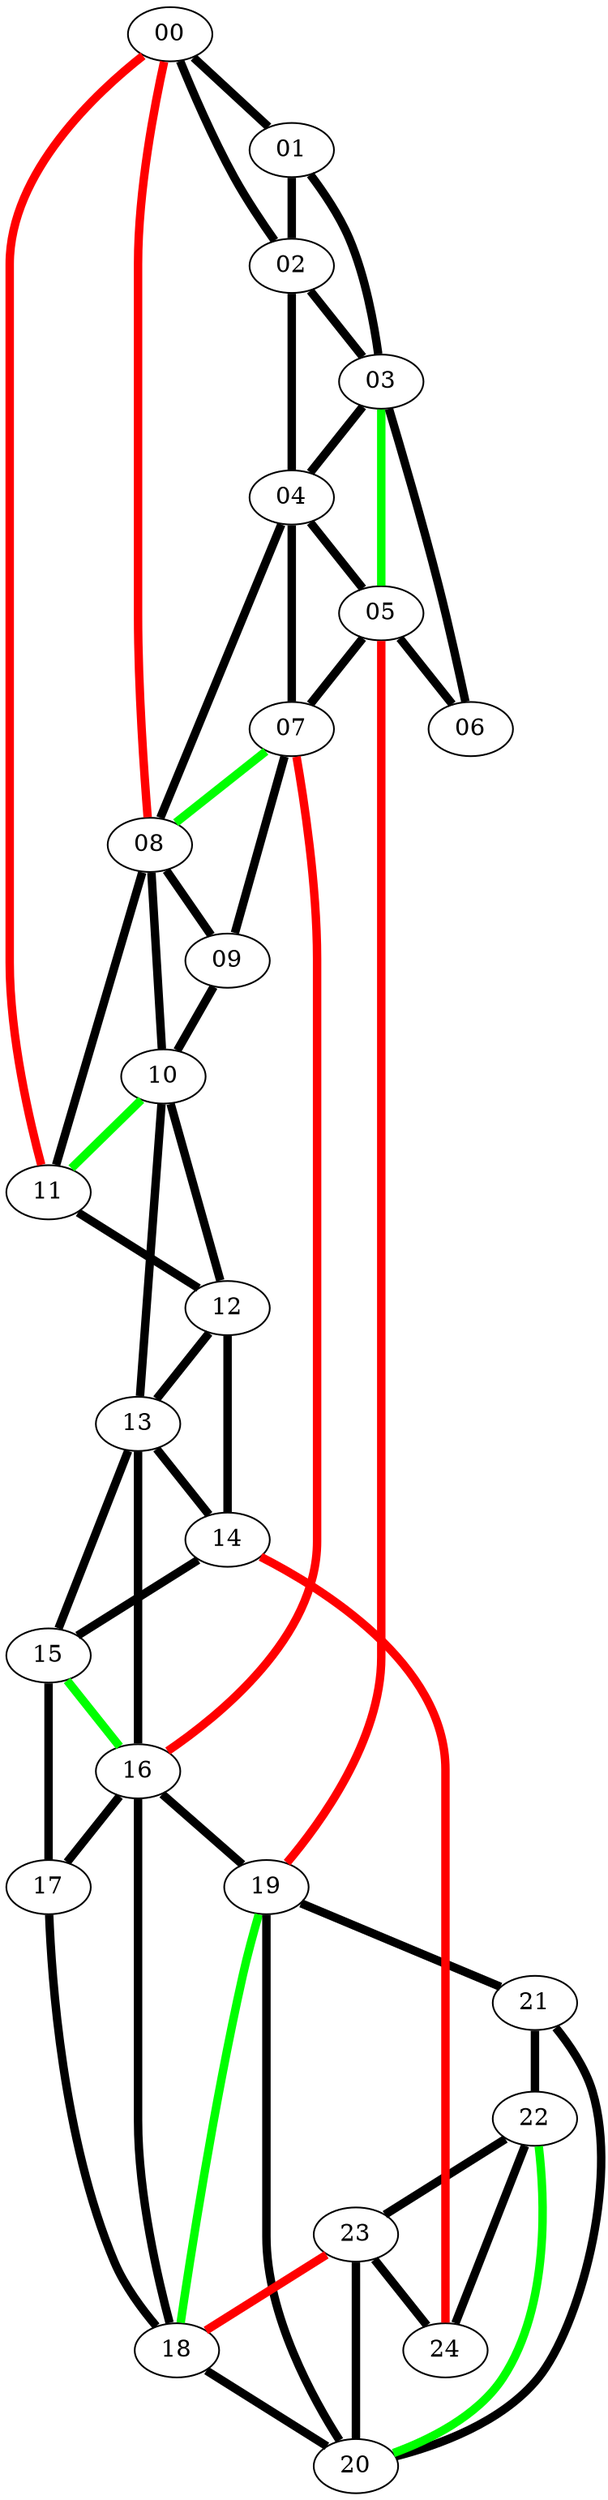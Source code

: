 graph G {
  00 [label="00", width=0, height=0; pos="100, 0!"];
  01 [label="01", width=0, height=0; pos="0, 173!"];
  02 [label="02", width=0, height=0; pos="-100, 0!"];
  03 [label="03", width=0, height=0; pos="-300, 0!"];
  04 [label="04", width=0, height=0; pos="-200, -173!"];
  05 [label="05", width=0, height=0; pos="-300, -346!"];
  06 [label="06", width=0, height=0; pos="-500, -346!"];
  07 [label="07", width=0, height=0; pos="-100, -346!"];
  08 [label="08", width=0, height=0; pos="200, -173!"];
  09 [label="09", width=0, height=0; pos="100, -346!"];
  10 [label="10", width=0, height=0; pos="300, -346!"];
  11 [label="11", width=0, height=0; pos="300, 0!"];
  12 [label="12", width=0, height=0; pos="500, -346!"];
  13 [label="13", width=0, height=0; pos="400, -519!"];
  14 [label="14", width=0, height=0; pos="500, -692!"];
  15 [label="15", width=0, height=0; pos="300, -692!"];
  16 [label="16", width=0, height=0; pos="0, -519!"];
  17 [label="17", width=0, height=0; pos="100, -692!"];
  18 [label="18", width=0, height=0; pos="-100, -692!"];
  19 [label="19", width=0, height=0; pos="-400, -519!"];
  20 [label="20", width=0, height=0; pos="-300, -692!"];
  21 [label="21", width=0, height=0; pos="-500, -692!"];
  22 [label="22", width=0, height=0; pos="-300, -1039!"];
  23 [label="23", width=0, height=0; pos="-200, -866!"];
  24 [label="24", width=0, height=0; pos="-100, -1039!"];
  00--01 [color="black", penwidth=5]
  00--02 [color="black", penwidth=5];
  01--02 [color="black", penwidth=5];
  01--03 [color="black", penwidth=5];
  02--03 [color="black", penwidth=5];
  02--04 [color="black", penwidth=5];
  03--04 [color="black", penwidth=5];
  03--05 [color="green", penwidth=5];
  03--06 [color="black", penwidth=5];
  04--05 [color="black", penwidth=5];
  04--07 [color="black", penwidth=5];
  04--08 [color="black", penwidth=5];
  05--06 [color="black", penwidth=5];
  05--07 [color="black", penwidth=5];
  07--08 [color="green", penwidth=5];
  07--09 [color="black", penwidth=5];
  08--09 [color="black", penwidth=5];
  08--10 [color="black", penwidth=5];
  08--11 [color="black", penwidth=5];
  09--10 [color="black", penwidth=5];
  10--11 [color="green", penwidth=5];
  10--12 [color="black", penwidth=5];
  10--13 [color="black", penwidth=5];
  11--12 [color="black", penwidth=5];
  12--13 [color="black", penwidth=5];
  12--14 [color="black", penwidth=5];
  13--14 [color="black", penwidth=5];
  13--15 [color="black", penwidth=5];
  13--16 [color="black", penwidth=5];
  14--15 [color="black", penwidth=5];
  15--16 [color="green", penwidth=5];
  15--17 [color="black", penwidth=5];
  16--17 [color="black", penwidth=5];
  16--18 [color="black", penwidth=5];
  16--19 [color="black", penwidth=5];
  17--18 [color="black", penwidth=5];
  18--19 [color="green", penwidth=5];
  18--20 [color="black", penwidth=5];
  19--20 [color="black", penwidth=5];
  19--21 [color="black", penwidth=5];
  20--21 [color="black", penwidth=5];
  20--22 [color="green", penwidth=5];
  20--23 [color="black", penwidth=5];
  21--22 [color="black", penwidth=5];
  22--23 [color="black", penwidth=5];
  22--24 [color="black", penwidth=5];
  23--24 [color="black", penwidth=5];
  08--00 [color="red", penwidth=5];
  11--00 [color="red", penwidth=5];
  16--07 [color="red", penwidth=5];
  19--05 [color="red", penwidth=5];
  23--18 [color="red", penwidth=5];
  24--14 [color="red", penwidth=5];
}
